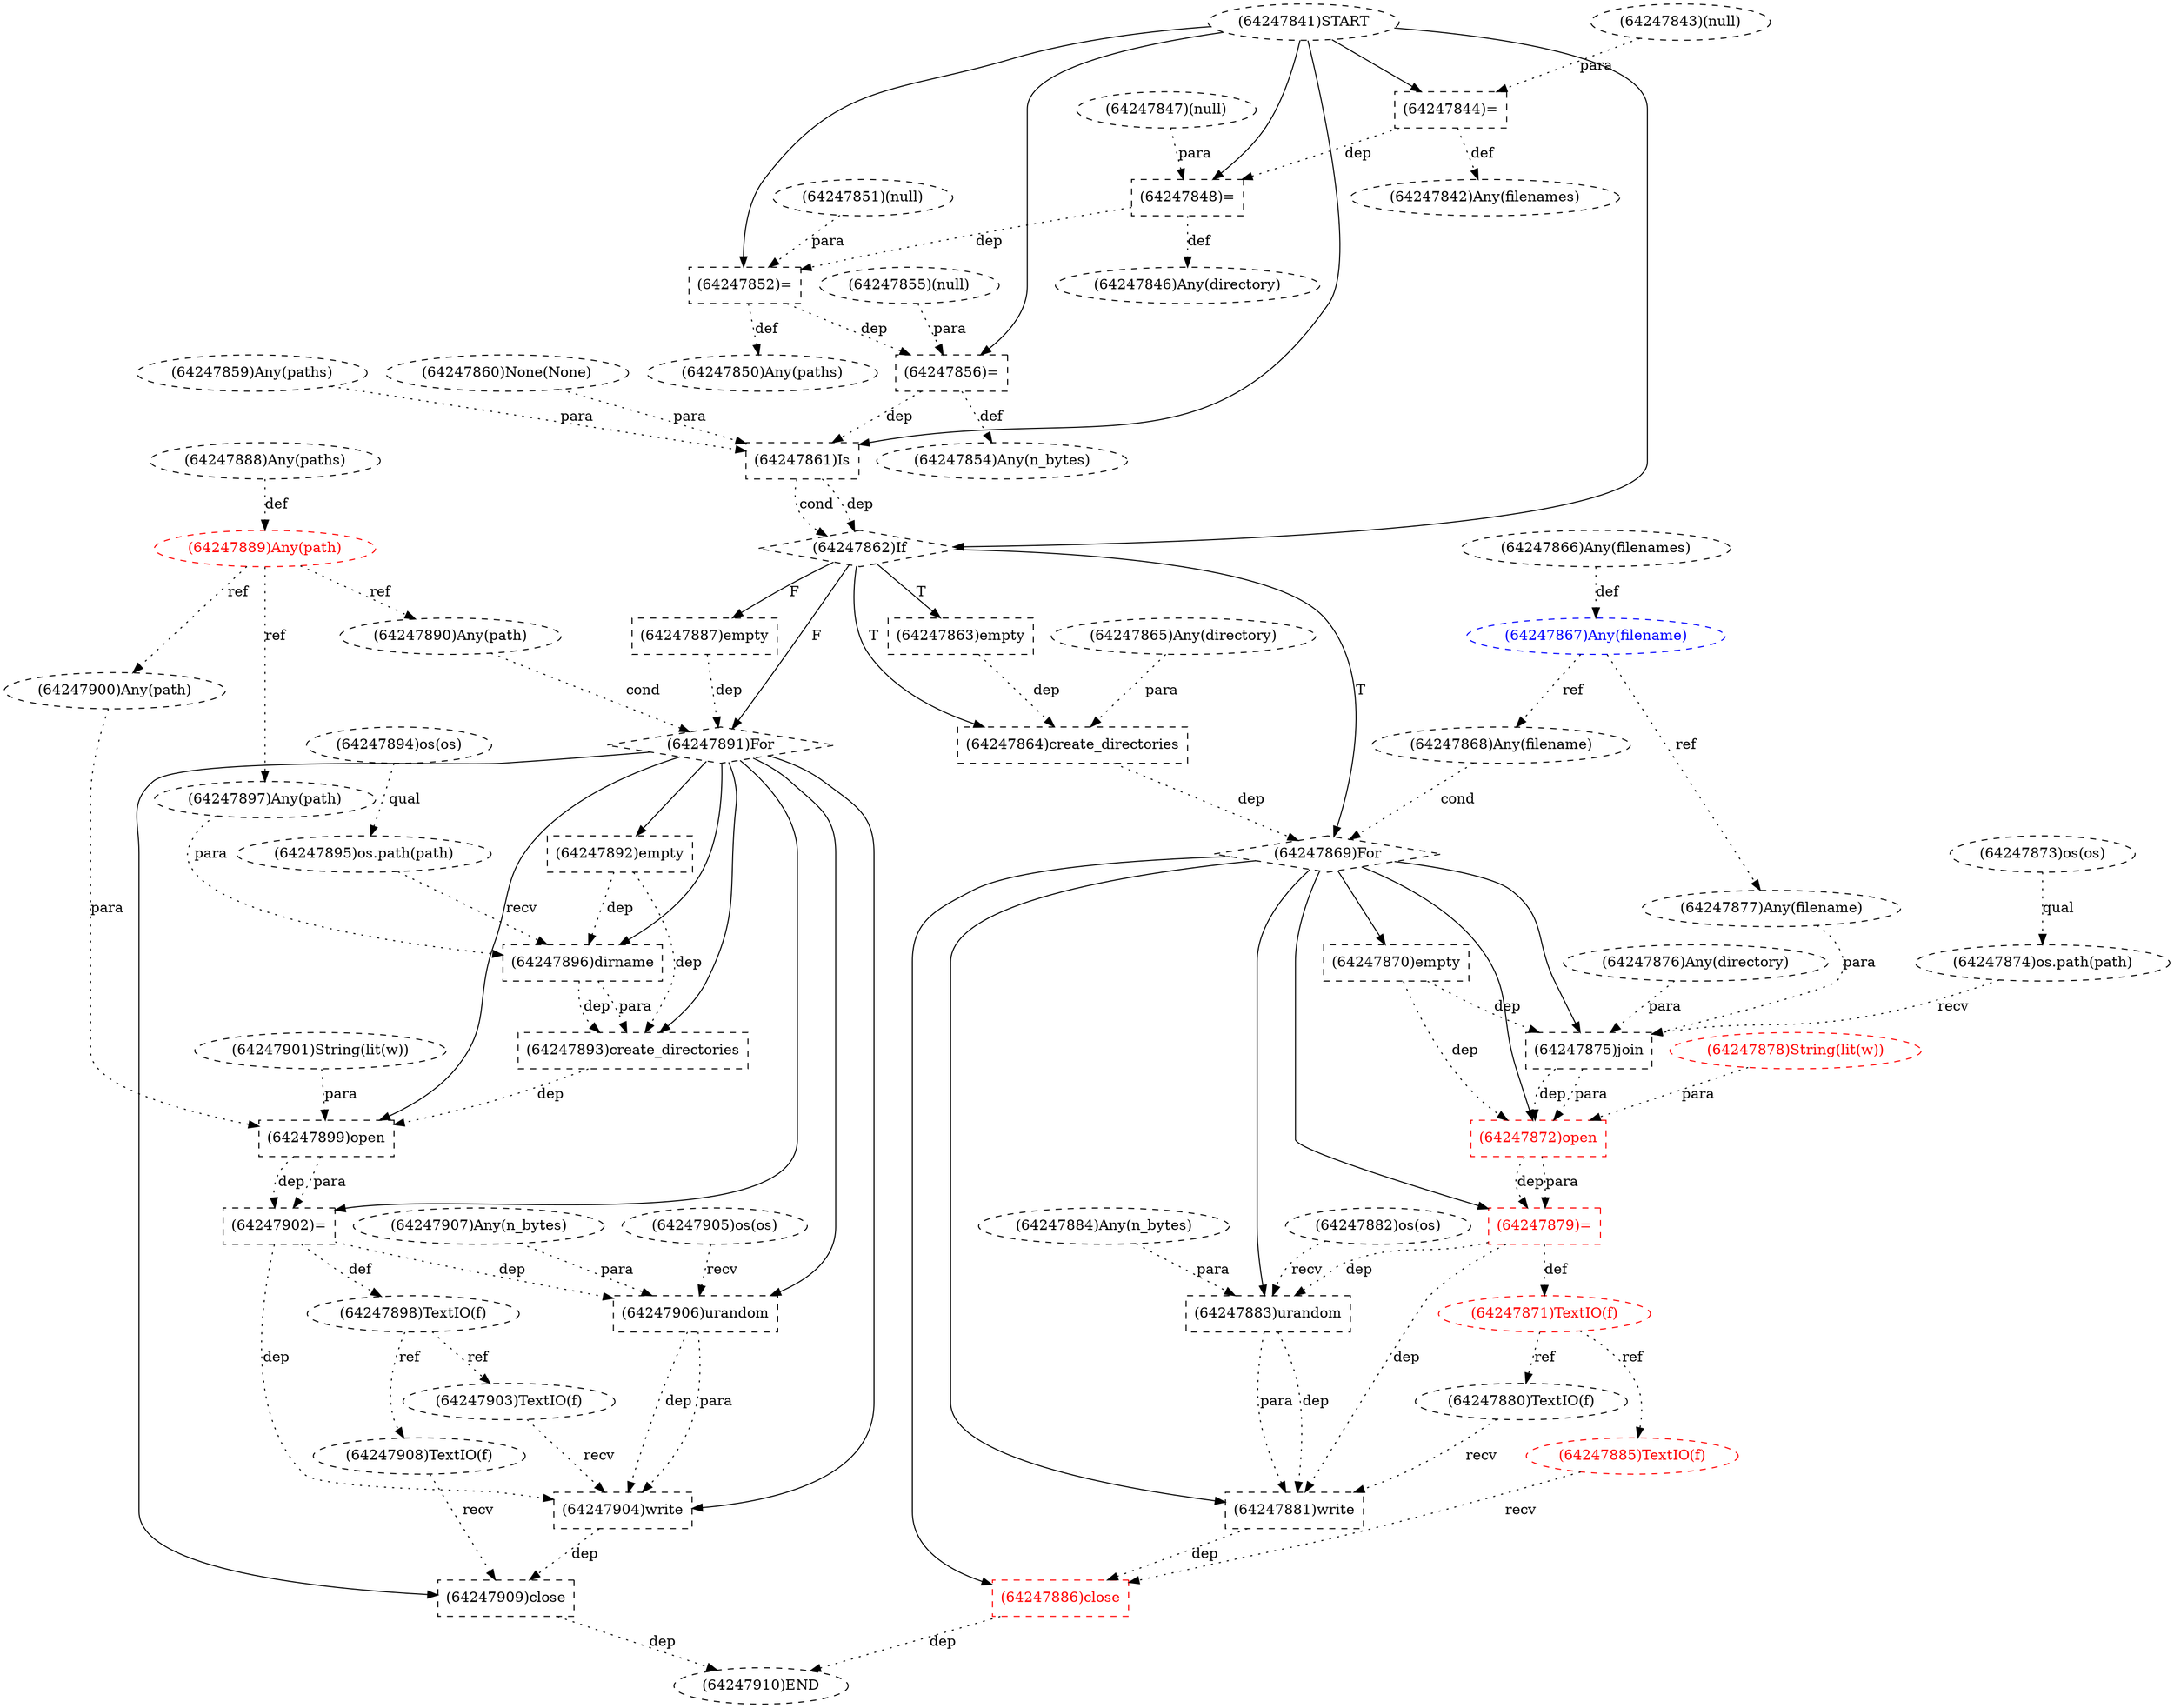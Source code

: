 digraph G {
1 [label="(64247867)Any(filename)" shape=ellipse style=dashed color=blue fontcolor=blue]
2 [label="(64247873)os(os)" shape=ellipse style=dashed]
3 [label="(64247895)os.path(path)" shape=ellipse style=dashed]
4 [label="(64247861)Is" shape=box style=dashed]
5 [label="(64247893)create_directories" shape=box style=dashed]
6 [label="(64247901)String(lit(w))" shape=ellipse style=dashed color=black fontcolor=black]
7 [label="(64247869)For" shape=diamond style=dashed]
8 [label="(64247875)join" shape=box style=dashed]
9 [label="(64247909)close" shape=box style=dashed color=black fontcolor=black]
10 [label="(64247865)Any(directory)" shape=ellipse style=dashed]
11 [label="(64247894)os(os)" shape=ellipse style=dashed]
12 [label="(64247907)Any(n_bytes)" shape=ellipse style=dashed]
13 [label="(64247882)os(os)" shape=ellipse style=dashed]
14 [label="(64247866)Any(filenames)" shape=ellipse style=dashed]
15 [label="(64247855)(null)" shape=ellipse style=dashed]
16 [label="(64247897)Any(path)" shape=ellipse style=dashed]
17 [label="(64247847)(null)" shape=ellipse style=dashed]
18 [label="(64247843)(null)" shape=ellipse style=dashed]
19 [label="(64247889)Any(path)" shape=ellipse style=dashed color=red fontcolor=red]
20 [label="(64247880)TextIO(f)" shape=ellipse style=dashed]
21 [label="(64247859)Any(paths)" shape=ellipse style=dashed]
22 [label="(64247862)If" shape=diamond style=dashed]
23 [label="(64247904)write" shape=box style=dashed]
24 [label="(64247872)open" shape=box style=dashed color=red fontcolor=red]
25 [label="(64247883)urandom" shape=box style=dashed]
26 [label="(64247850)Any(paths)" shape=ellipse style=dashed]
27 [label="(64247870)empty" shape=box style=dashed]
28 [label="(64247890)Any(path)" shape=ellipse style=dashed]
29 [label="(64247886)close" shape=box style=dashed color=red fontcolor=red]
30 [label="(64247864)create_directories" shape=box style=dashed]
31 [label="(64247908)TextIO(f)" shape=ellipse style=dashed color=black fontcolor=black]
32 [label="(64247841)START" style=dashed]
33 [label="(64247903)TextIO(f)" shape=ellipse style=dashed]
34 [label="(64247910)END" style=dashed]
35 [label="(64247848)=" shape=box style=dashed]
36 [label="(64247860)None(None)" shape=ellipse style=dashed]
37 [label="(64247885)TextIO(f)" shape=ellipse style=dashed color=red fontcolor=red]
38 [label="(64247899)open" shape=box style=dashed color=black fontcolor=black]
39 [label="(64247854)Any(n_bytes)" shape=ellipse style=dashed]
40 [label="(64247877)Any(filename)" shape=ellipse style=dashed]
41 [label="(64247905)os(os)" shape=ellipse style=dashed]
42 [label="(64247888)Any(paths)" shape=ellipse style=dashed]
43 [label="(64247879)=" shape=box style=dashed color=red fontcolor=red]
44 [label="(64247874)os.path(path)" shape=ellipse style=dashed]
45 [label="(64247851)(null)" shape=ellipse style=dashed]
46 [label="(64247871)TextIO(f)" shape=ellipse style=dashed color=red fontcolor=red]
47 [label="(64247902)=" shape=box style=dashed color=black fontcolor=black]
48 [label="(64247846)Any(directory)" shape=ellipse style=dashed]
49 [label="(64247842)Any(filenames)" shape=ellipse style=dashed]
50 [label="(64247876)Any(directory)" shape=ellipse style=dashed]
51 [label="(64247868)Any(filename)" shape=ellipse style=dashed]
52 [label="(64247892)empty" shape=box style=dashed]
53 [label="(64247900)Any(path)" shape=ellipse style=dashed]
54 [label="(64247906)urandom" shape=box style=dashed]
55 [label="(64247852)=" shape=box style=dashed]
56 [label="(64247884)Any(n_bytes)" shape=ellipse style=dashed]
57 [label="(64247856)=" shape=box style=dashed]
58 [label="(64247878)String(lit(w))" shape=ellipse style=dashed color=red fontcolor=red]
59 [label="(64247887)empty" shape=box style=dashed]
60 [label="(64247898)TextIO(f)" shape=ellipse style=dashed color=black fontcolor=black]
61 [label="(64247896)dirname" shape=box style=dashed]
62 [label="(64247844)=" shape=box style=dashed]
63 [label="(64247891)For" shape=diamond style=dashed]
64 [label="(64247881)write" shape=box style=dashed]
65 [label="(64247863)empty" shape=box style=dashed]
14 -> 1 [label="def" style=dotted];
11 -> 3 [label="qual" style=dotted];
32 -> 4 [label="" style=solid];
21 -> 4 [label="para" style=dotted];
36 -> 4 [label="para" style=dotted];
57 -> 4 [label="dep" style=dotted];
63 -> 5 [label="" style=solid];
61 -> 5 [label="dep" style=dotted];
61 -> 5 [label="para" style=dotted];
52 -> 5 [label="dep" style=dotted];
22 -> 7 [label="T"];
51 -> 7 [label="cond" style=dotted];
30 -> 7 [label="dep" style=dotted];
7 -> 8 [label="" style=solid];
44 -> 8 [label="recv" style=dotted];
50 -> 8 [label="para" style=dotted];
40 -> 8 [label="para" style=dotted];
27 -> 8 [label="dep" style=dotted];
63 -> 9 [label="" style=solid];
31 -> 9 [label="recv" style=dotted];
23 -> 9 [label="dep" style=dotted];
19 -> 16 [label="ref" style=dotted];
42 -> 19 [label="def" style=dotted];
46 -> 20 [label="ref" style=dotted];
32 -> 22 [label="" style=solid];
4 -> 22 [label="dep" style=dotted];
4 -> 22 [label="cond" style=dotted];
63 -> 23 [label="" style=solid];
33 -> 23 [label="recv" style=dotted];
54 -> 23 [label="dep" style=dotted];
54 -> 23 [label="para" style=dotted];
47 -> 23 [label="dep" style=dotted];
7 -> 24 [label="" style=solid];
8 -> 24 [label="dep" style=dotted];
8 -> 24 [label="para" style=dotted];
58 -> 24 [label="para" style=dotted];
27 -> 24 [label="dep" style=dotted];
7 -> 25 [label="" style=solid];
13 -> 25 [label="recv" style=dotted];
56 -> 25 [label="para" style=dotted];
43 -> 25 [label="dep" style=dotted];
55 -> 26 [label="def" style=dotted];
7 -> 27 [label="" style=solid];
19 -> 28 [label="ref" style=dotted];
7 -> 29 [label="" style=solid];
37 -> 29 [label="recv" style=dotted];
64 -> 29 [label="dep" style=dotted];
22 -> 30 [label="T"];
10 -> 30 [label="para" style=dotted];
65 -> 30 [label="dep" style=dotted];
60 -> 31 [label="ref" style=dotted];
60 -> 33 [label="ref" style=dotted];
29 -> 34 [label="dep" style=dotted];
9 -> 34 [label="dep" style=dotted];
32 -> 35 [label="" style=solid];
17 -> 35 [label="para" style=dotted];
62 -> 35 [label="dep" style=dotted];
46 -> 37 [label="ref" style=dotted];
63 -> 38 [label="" style=solid];
53 -> 38 [label="para" style=dotted];
6 -> 38 [label="para" style=dotted];
5 -> 38 [label="dep" style=dotted];
57 -> 39 [label="def" style=dotted];
1 -> 40 [label="ref" style=dotted];
7 -> 43 [label="" style=solid];
24 -> 43 [label="dep" style=dotted];
24 -> 43 [label="para" style=dotted];
2 -> 44 [label="qual" style=dotted];
43 -> 46 [label="def" style=dotted];
63 -> 47 [label="" style=solid];
38 -> 47 [label="dep" style=dotted];
38 -> 47 [label="para" style=dotted];
35 -> 48 [label="def" style=dotted];
62 -> 49 [label="def" style=dotted];
1 -> 51 [label="ref" style=dotted];
63 -> 52 [label="" style=solid];
19 -> 53 [label="ref" style=dotted];
63 -> 54 [label="" style=solid];
41 -> 54 [label="recv" style=dotted];
12 -> 54 [label="para" style=dotted];
47 -> 54 [label="dep" style=dotted];
32 -> 55 [label="" style=solid];
45 -> 55 [label="para" style=dotted];
35 -> 55 [label="dep" style=dotted];
32 -> 57 [label="" style=solid];
15 -> 57 [label="para" style=dotted];
55 -> 57 [label="dep" style=dotted];
22 -> 59 [label="F"];
47 -> 60 [label="def" style=dotted];
63 -> 61 [label="" style=solid];
3 -> 61 [label="recv" style=dotted];
16 -> 61 [label="para" style=dotted];
52 -> 61 [label="dep" style=dotted];
32 -> 62 [label="" style=solid];
18 -> 62 [label="para" style=dotted];
22 -> 63 [label="F"];
28 -> 63 [label="cond" style=dotted];
59 -> 63 [label="dep" style=dotted];
7 -> 64 [label="" style=solid];
20 -> 64 [label="recv" style=dotted];
25 -> 64 [label="dep" style=dotted];
25 -> 64 [label="para" style=dotted];
43 -> 64 [label="dep" style=dotted];
22 -> 65 [label="T"];
}